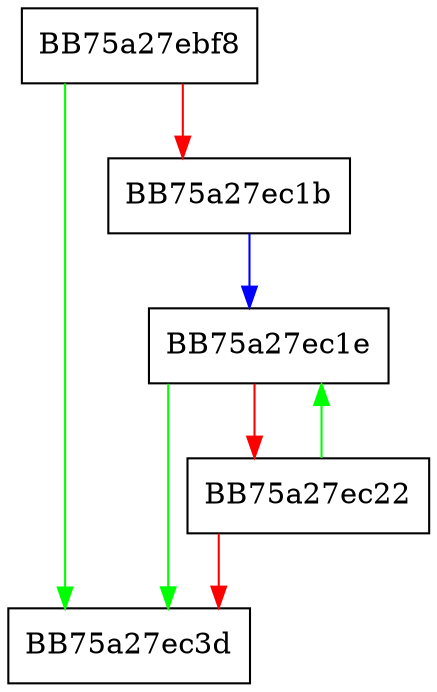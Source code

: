 digraph sqlite3StrICmp {
  node [shape="box"];
  graph [splines=ortho];
  BB75a27ebf8 -> BB75a27ec3d [color="green"];
  BB75a27ebf8 -> BB75a27ec1b [color="red"];
  BB75a27ec1b -> BB75a27ec1e [color="blue"];
  BB75a27ec1e -> BB75a27ec3d [color="green"];
  BB75a27ec1e -> BB75a27ec22 [color="red"];
  BB75a27ec22 -> BB75a27ec1e [color="green"];
  BB75a27ec22 -> BB75a27ec3d [color="red"];
}